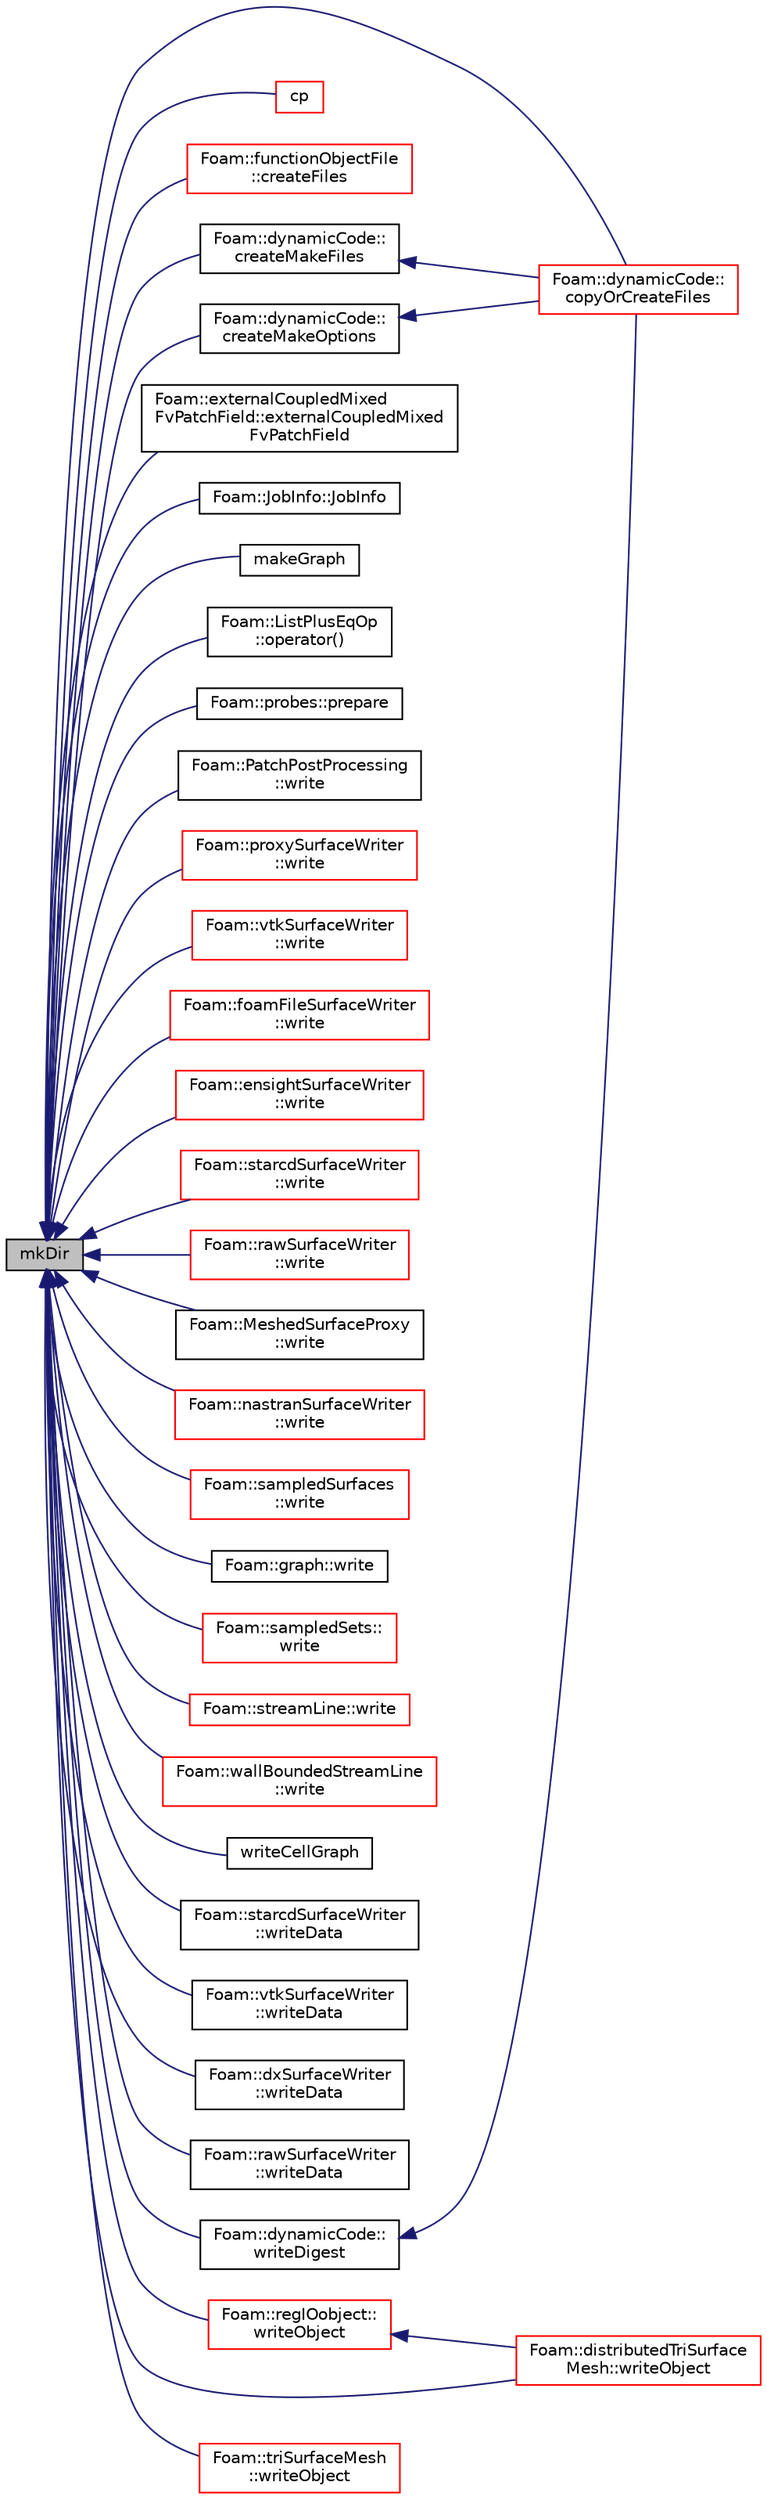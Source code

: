digraph "mkDir"
{
  bgcolor="transparent";
  edge [fontname="Helvetica",fontsize="10",labelfontname="Helvetica",labelfontsize="10"];
  node [fontname="Helvetica",fontsize="10",shape=record];
  rankdir="LR";
  Node1 [label="mkDir",height=0.2,width=0.4,color="black", fillcolor="grey75", style="filled", fontcolor="black"];
  Node1 -> Node2 [dir="back",color="midnightblue",fontsize="10",style="solid",fontname="Helvetica"];
  Node2 [label="Foam::dynamicCode::\lcopyOrCreateFiles",height=0.2,width=0.4,color="red",URL="$a00594.html#aafdce80d9c7bfe4288158f3804c5cd53",tooltip="Copy/create files prior to compilation. "];
  Node1 -> Node3 [dir="back",color="midnightblue",fontsize="10",style="solid",fontname="Helvetica"];
  Node3 [label="cp",height=0.2,width=0.4,color="red",URL="$a10733.html#a90b626bb0848617906ac62a5570c010f",tooltip="Copy, recursively if necessary, the source to the destination. "];
  Node1 -> Node4 [dir="back",color="midnightblue",fontsize="10",style="solid",fontname="Helvetica"];
  Node4 [label="Foam::functionObjectFile\l::createFiles",height=0.2,width=0.4,color="red",URL="$a00868.html#a2d6c3afdb1f10dce6be9079532be0091",tooltip="Create the output file. "];
  Node1 -> Node5 [dir="back",color="midnightblue",fontsize="10",style="solid",fontname="Helvetica"];
  Node5 [label="Foam::dynamicCode::\lcreateMakeFiles",height=0.2,width=0.4,color="black",URL="$a00594.html#a690da8d74d70b093a7950444b2e8622d",tooltip="Copy/create Make/files prior to compilation. "];
  Node5 -> Node2 [dir="back",color="midnightblue",fontsize="10",style="solid",fontname="Helvetica"];
  Node1 -> Node6 [dir="back",color="midnightblue",fontsize="10",style="solid",fontname="Helvetica"];
  Node6 [label="Foam::dynamicCode::\lcreateMakeOptions",height=0.2,width=0.4,color="black",URL="$a00594.html#a91d5b400fe8a63c9a7cbf2434c587d56",tooltip="Copy/create Make/options prior to compilation. "];
  Node6 -> Node2 [dir="back",color="midnightblue",fontsize="10",style="solid",fontname="Helvetica"];
  Node1 -> Node7 [dir="back",color="midnightblue",fontsize="10",style="solid",fontname="Helvetica"];
  Node7 [label="Foam::externalCoupledMixed\lFvPatchField::externalCoupledMixed\lFvPatchField",height=0.2,width=0.4,color="black",URL="$a00705.html#aa17f0a1f20991f720081b3b219743294",tooltip="Construct from patch, internal field and dictionary. "];
  Node1 -> Node8 [dir="back",color="midnightblue",fontsize="10",style="solid",fontname="Helvetica"];
  Node8 [label="Foam::JobInfo::JobInfo",height=0.2,width=0.4,color="black",URL="$a01218.html#a37755ec761ec7d5d5d4b23a980f78097",tooltip="Construct null. "];
  Node1 -> Node9 [dir="back",color="midnightblue",fontsize="10",style="solid",fontname="Helvetica"];
  Node9 [label="makeGraph",height=0.2,width=0.4,color="black",URL="$a10733.html#a18036b08cdbe6df94e4722bf03687851"];
  Node1 -> Node10 [dir="back",color="midnightblue",fontsize="10",style="solid",fontname="Helvetica"];
  Node10 [label="Foam::ListPlusEqOp\l::operator()",height=0.2,width=0.4,color="black",URL="$a01369.html#a93d7f04ce659bbb85c65f1b1adbd512b"];
  Node1 -> Node11 [dir="back",color="midnightblue",fontsize="10",style="solid",fontname="Helvetica"];
  Node11 [label="Foam::probes::prepare",height=0.2,width=0.4,color="black",URL="$a01976.html#a5e55cd815681cedddeb894b90ef68173",tooltip="Classify field type and Open/close file streams,. "];
  Node1 -> Node12 [dir="back",color="midnightblue",fontsize="10",style="solid",fontname="Helvetica"];
  Node12 [label="Foam::PatchPostProcessing\l::write",height=0.2,width=0.4,color="black",URL="$a01811.html#aac759501cf6c7895a70eecbef0226ae1",tooltip="Write post-processing info. "];
  Node1 -> Node13 [dir="back",color="midnightblue",fontsize="10",style="solid",fontname="Helvetica"];
  Node13 [label="Foam::proxySurfaceWriter\l::write",height=0.2,width=0.4,color="red",URL="$a02006.html#ad5913f94e1297015c7ff49f70e093fe4",tooltip="Write single surface geometry to file. "];
  Node1 -> Node14 [dir="back",color="midnightblue",fontsize="10",style="solid",fontname="Helvetica"];
  Node14 [label="Foam::vtkSurfaceWriter\l::write",height=0.2,width=0.4,color="red",URL="$a02822.html#ad5913f94e1297015c7ff49f70e093fe4",tooltip="Write single surface geometry to file. "];
  Node1 -> Node15 [dir="back",color="midnightblue",fontsize="10",style="solid",fontname="Helvetica"];
  Node15 [label="Foam::foamFileSurfaceWriter\l::write",height=0.2,width=0.4,color="red",URL="$a00849.html#ad5913f94e1297015c7ff49f70e093fe4",tooltip="Write single surface geometry to file. "];
  Node1 -> Node16 [dir="back",color="midnightblue",fontsize="10",style="solid",fontname="Helvetica"];
  Node16 [label="Foam::ensightSurfaceWriter\l::write",height=0.2,width=0.4,color="red",URL="$a00658.html#ad5913f94e1297015c7ff49f70e093fe4",tooltip="Write single surface geometry to file. "];
  Node1 -> Node17 [dir="back",color="midnightblue",fontsize="10",style="solid",fontname="Helvetica"];
  Node17 [label="Foam::starcdSurfaceWriter\l::write",height=0.2,width=0.4,color="red",URL="$a02435.html#ad5913f94e1297015c7ff49f70e093fe4",tooltip="Write single surface geometry to file. "];
  Node1 -> Node18 [dir="back",color="midnightblue",fontsize="10",style="solid",fontname="Helvetica"];
  Node18 [label="Foam::rawSurfaceWriter\l::write",height=0.2,width=0.4,color="red",URL="$a02076.html#ad5913f94e1297015c7ff49f70e093fe4",tooltip="Write single surface geometry to file. "];
  Node1 -> Node19 [dir="back",color="midnightblue",fontsize="10",style="solid",fontname="Helvetica"];
  Node19 [label="Foam::MeshedSurfaceProxy\l::write",height=0.2,width=0.4,color="black",URL="$a01466.html#a88474a581f2965b69efe09bd143a9900",tooltip="Write to database. "];
  Node1 -> Node20 [dir="back",color="midnightblue",fontsize="10",style="solid",fontname="Helvetica"];
  Node20 [label="Foam::nastranSurfaceWriter\l::write",height=0.2,width=0.4,color="red",URL="$a01573.html#ad5913f94e1297015c7ff49f70e093fe4",tooltip="Write single surface geometry to file. "];
  Node1 -> Node21 [dir="back",color="midnightblue",fontsize="10",style="solid",fontname="Helvetica"];
  Node21 [label="Foam::sampledSurfaces\l::write",height=0.2,width=0.4,color="red",URL="$a02233.html#aac759501cf6c7895a70eecbef0226ae1",tooltip="Sample and write. "];
  Node1 -> Node22 [dir="back",color="midnightblue",fontsize="10",style="solid",fontname="Helvetica"];
  Node22 [label="Foam::graph::write",height=0.2,width=0.4,color="black",URL="$a00945.html#ad8659421820fa0abf1bbe55ebdf73ad0",tooltip="Write graph to file in given path, name and format. "];
  Node1 -> Node23 [dir="back",color="midnightblue",fontsize="10",style="solid",fontname="Helvetica"];
  Node23 [label="Foam::sampledSets::\lwrite",height=0.2,width=0.4,color="red",URL="$a02231.html#aac759501cf6c7895a70eecbef0226ae1",tooltip="Sample and write. "];
  Node1 -> Node24 [dir="back",color="midnightblue",fontsize="10",style="solid",fontname="Helvetica"];
  Node24 [label="Foam::streamLine::write",height=0.2,width=0.4,color="red",URL="$a02455.html#aac759501cf6c7895a70eecbef0226ae1",tooltip="Calculate the field average data and write. "];
  Node1 -> Node25 [dir="back",color="midnightblue",fontsize="10",style="solid",fontname="Helvetica"];
  Node25 [label="Foam::wallBoundedStreamLine\l::write",height=0.2,width=0.4,color="red",URL="$a02829.html#aac759501cf6c7895a70eecbef0226ae1",tooltip="Calculate the field average data and write. "];
  Node1 -> Node26 [dir="back",color="midnightblue",fontsize="10",style="solid",fontname="Helvetica"];
  Node26 [label="writeCellGraph",height=0.2,width=0.4,color="black",URL="$a10733.html#a47137e670f997e073d939332ed3b14f8"];
  Node1 -> Node27 [dir="back",color="midnightblue",fontsize="10",style="solid",fontname="Helvetica"];
  Node27 [label="Foam::starcdSurfaceWriter\l::writeData",height=0.2,width=0.4,color="black",URL="$a02435.html#a0007e552ff043b0564c5f14d8c90eefb"];
  Node1 -> Node28 [dir="back",color="midnightblue",fontsize="10",style="solid",fontname="Helvetica"];
  Node28 [label="Foam::vtkSurfaceWriter\l::writeData",height=0.2,width=0.4,color="black",URL="$a02822.html#af3b96bf02d1b0925c325805a3b29ccfa"];
  Node1 -> Node29 [dir="back",color="midnightblue",fontsize="10",style="solid",fontname="Helvetica"];
  Node29 [label="Foam::dxSurfaceWriter\l::writeData",height=0.2,width=0.4,color="black",URL="$a00592.html#af3b96bf02d1b0925c325805a3b29ccfa"];
  Node1 -> Node30 [dir="back",color="midnightblue",fontsize="10",style="solid",fontname="Helvetica"];
  Node30 [label="Foam::rawSurfaceWriter\l::writeData",height=0.2,width=0.4,color="black",URL="$a02076.html#acef06a6163ef83f0774840463846c602"];
  Node1 -> Node31 [dir="back",color="midnightblue",fontsize="10",style="solid",fontname="Helvetica"];
  Node31 [label="Foam::dynamicCode::\lwriteDigest",height=0.2,width=0.4,color="black",URL="$a00594.html#a5a15bf3aa52c717e7b395643600b3b7b",tooltip="Write digest to Make/SHA1Digest. "];
  Node31 -> Node2 [dir="back",color="midnightblue",fontsize="10",style="solid",fontname="Helvetica"];
  Node1 -> Node32 [dir="back",color="midnightblue",fontsize="10",style="solid",fontname="Helvetica"];
  Node32 [label="Foam::regIOobject::\lwriteObject",height=0.2,width=0.4,color="red",URL="$a02147.html#a25cce2a2cb8ccf489894549d23b116c8",tooltip="Write using given format, version and compression. "];
  Node32 -> Node33 [dir="back",color="midnightblue",fontsize="10",style="solid",fontname="Helvetica"];
  Node33 [label="Foam::distributedTriSurface\lMesh::writeObject",height=0.2,width=0.4,color="red",URL="$a00558.html#aa4d5557147f7b9288cfbf5222d503307",tooltip="Write using given format, version and compression. "];
  Node1 -> Node34 [dir="back",color="midnightblue",fontsize="10",style="solid",fontname="Helvetica"];
  Node34 [label="Foam::triSurfaceMesh\l::writeObject",height=0.2,width=0.4,color="red",URL="$a02687.html#aa4d5557147f7b9288cfbf5222d503307",tooltip="Write using given format, version and compression. "];
  Node1 -> Node33 [dir="back",color="midnightblue",fontsize="10",style="solid",fontname="Helvetica"];
}
